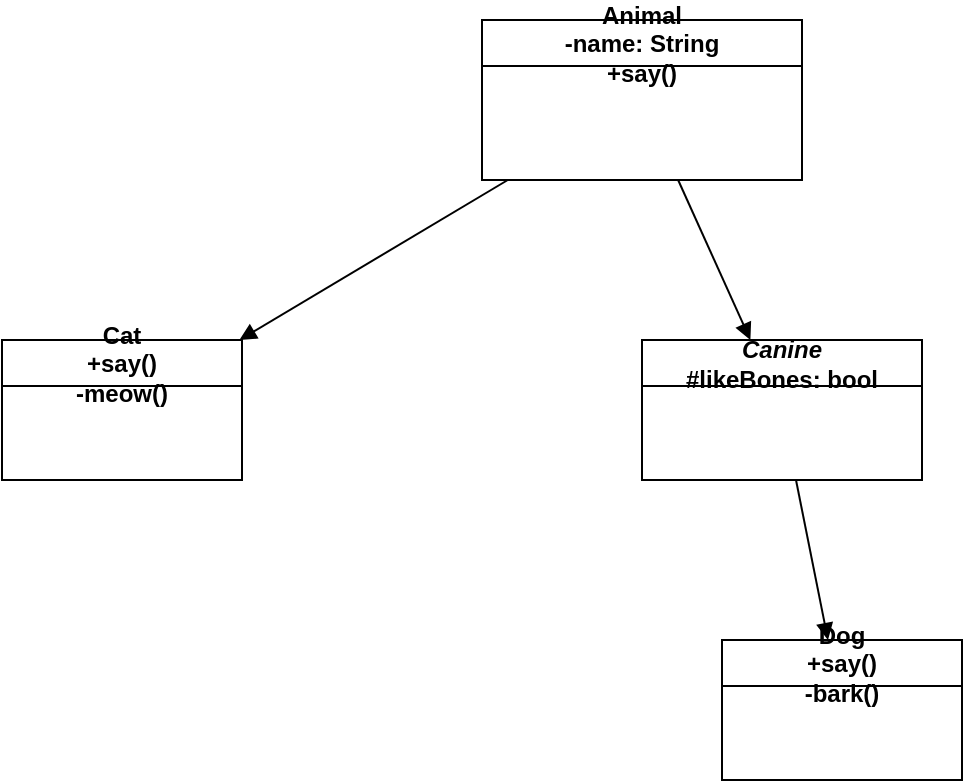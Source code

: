 <mxfile>
  <diagram name="Page-1">
    <mxGraphModel dx="1000" dy="1000" grid="1" gridSize="10" guides="1" tooltips="1" connect="1" arrows="1" fold="1" page="1" pageScale="1" pageWidth="850" pageHeight="1100" math="0" shadow="0">
      <root>
        <mxCell id="0"/>
        <mxCell id="1" parent="0"/>
        <!-- Animal -->
        <mxCell id="2" value="&lt;b&gt;Animal&lt;/b&gt;&lt;br&gt;-name: String&lt;br&gt;+say()" style="swimlane;html=1;whiteSpace=wrap;container=1;recursiveResize=0;" vertex="1" parent="1">
          <mxGeometry x="320" y="60" width="160" height="80" as="geometry"/>
        </mxCell>
        <!-- Cat -->
        <mxCell id="3" value="Cat&lt;br&gt;+say()&lt;br&gt;-meow()" style="swimlane;html=1;whiteSpace=wrap;container=1;recursiveResize=0;" vertex="1" parent="1">
          <mxGeometry x="80" y="220" width="120" height="70" as="geometry"/>
        </mxCell>
        <!-- Canine -->
        <mxCell id="4" value="&lt;i&gt;Canine&lt;/i&gt;&lt;br&gt;#likeBones: bool" style="swimlane;html=1;whiteSpace=wrap;container=1;recursiveResize=0;" vertex="1" parent="1">
          <mxGeometry x="400" y="220" width="140" height="70" as="geometry"/>
        </mxCell>
        <!-- Dog -->
        <mxCell id="5" value="Dog&lt;br&gt;+say()&lt;br&gt;-bark()" style="swimlane;html=1;whiteSpace=wrap;container=1;recursiveResize=0;" vertex="1" parent="1">
          <mxGeometry x="440" y="370" width="120" height="70" as="geometry"/>
        </mxCell>
        <!-- Animal -> Cat -->
        <mxCell id="6" style="endArrow=block;endFill=1;html=1;" edge="1" parent="1" source="2" target="3">
          <mxGeometry relative="1" as="geometry">
            <mxPoint x="160" y="140" as="targetPoint"/>
          </mxGeometry>
        </mxCell>
        <!-- Animal -> Canine -->
        <mxCell id="7" style="endArrow=block;endFill=1;html=1;" edge="1" parent="1" source="2" target="4">
          <mxGeometry relative="1" as="geometry"/>
        </mxCell>
        <!-- Canine -> Dog -->
        <mxCell id="8" style="endArrow=block;endFill=1;html=1;" edge="1" parent="1" source="4" target="5">
          <mxGeometry relative="1" as="geometry"/>
        </mxCell>
      </root>
    </mxGraphModel>
  </diagram>
</mxfile>
